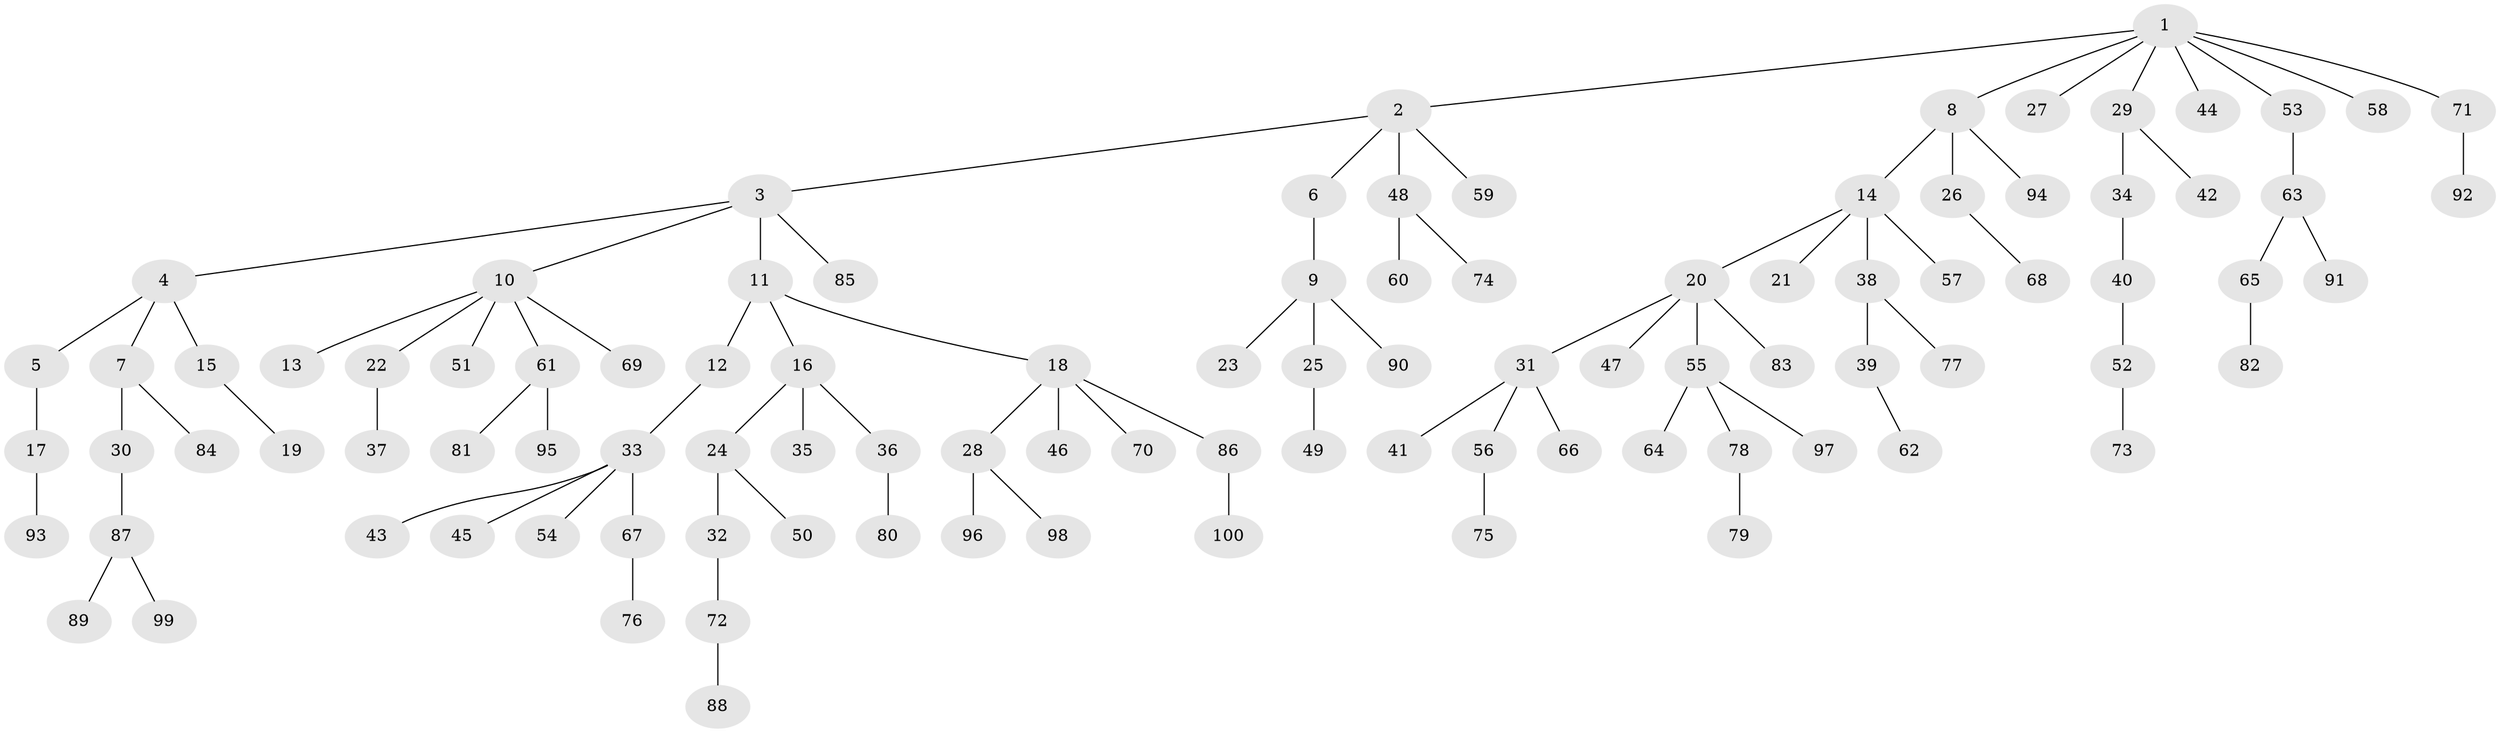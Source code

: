 // coarse degree distribution, {4: 0.05, 1: 0.7333333333333333, 2: 0.15, 5: 0.03333333333333333, 13: 0.016666666666666666, 21: 0.016666666666666666}
// Generated by graph-tools (version 1.1) at 2025/56/03/04/25 21:56:36]
// undirected, 100 vertices, 99 edges
graph export_dot {
graph [start="1"]
  node [color=gray90,style=filled];
  1;
  2;
  3;
  4;
  5;
  6;
  7;
  8;
  9;
  10;
  11;
  12;
  13;
  14;
  15;
  16;
  17;
  18;
  19;
  20;
  21;
  22;
  23;
  24;
  25;
  26;
  27;
  28;
  29;
  30;
  31;
  32;
  33;
  34;
  35;
  36;
  37;
  38;
  39;
  40;
  41;
  42;
  43;
  44;
  45;
  46;
  47;
  48;
  49;
  50;
  51;
  52;
  53;
  54;
  55;
  56;
  57;
  58;
  59;
  60;
  61;
  62;
  63;
  64;
  65;
  66;
  67;
  68;
  69;
  70;
  71;
  72;
  73;
  74;
  75;
  76;
  77;
  78;
  79;
  80;
  81;
  82;
  83;
  84;
  85;
  86;
  87;
  88;
  89;
  90;
  91;
  92;
  93;
  94;
  95;
  96;
  97;
  98;
  99;
  100;
  1 -- 2;
  1 -- 8;
  1 -- 27;
  1 -- 29;
  1 -- 44;
  1 -- 53;
  1 -- 58;
  1 -- 71;
  2 -- 3;
  2 -- 6;
  2 -- 48;
  2 -- 59;
  3 -- 4;
  3 -- 10;
  3 -- 11;
  3 -- 85;
  4 -- 5;
  4 -- 7;
  4 -- 15;
  5 -- 17;
  6 -- 9;
  7 -- 30;
  7 -- 84;
  8 -- 14;
  8 -- 26;
  8 -- 94;
  9 -- 23;
  9 -- 25;
  9 -- 90;
  10 -- 13;
  10 -- 22;
  10 -- 51;
  10 -- 61;
  10 -- 69;
  11 -- 12;
  11 -- 16;
  11 -- 18;
  12 -- 33;
  14 -- 20;
  14 -- 21;
  14 -- 38;
  14 -- 57;
  15 -- 19;
  16 -- 24;
  16 -- 35;
  16 -- 36;
  17 -- 93;
  18 -- 28;
  18 -- 46;
  18 -- 70;
  18 -- 86;
  20 -- 31;
  20 -- 47;
  20 -- 55;
  20 -- 83;
  22 -- 37;
  24 -- 32;
  24 -- 50;
  25 -- 49;
  26 -- 68;
  28 -- 96;
  28 -- 98;
  29 -- 34;
  29 -- 42;
  30 -- 87;
  31 -- 41;
  31 -- 56;
  31 -- 66;
  32 -- 72;
  33 -- 43;
  33 -- 45;
  33 -- 54;
  33 -- 67;
  34 -- 40;
  36 -- 80;
  38 -- 39;
  38 -- 77;
  39 -- 62;
  40 -- 52;
  48 -- 60;
  48 -- 74;
  52 -- 73;
  53 -- 63;
  55 -- 64;
  55 -- 78;
  55 -- 97;
  56 -- 75;
  61 -- 81;
  61 -- 95;
  63 -- 65;
  63 -- 91;
  65 -- 82;
  67 -- 76;
  71 -- 92;
  72 -- 88;
  78 -- 79;
  86 -- 100;
  87 -- 89;
  87 -- 99;
}
